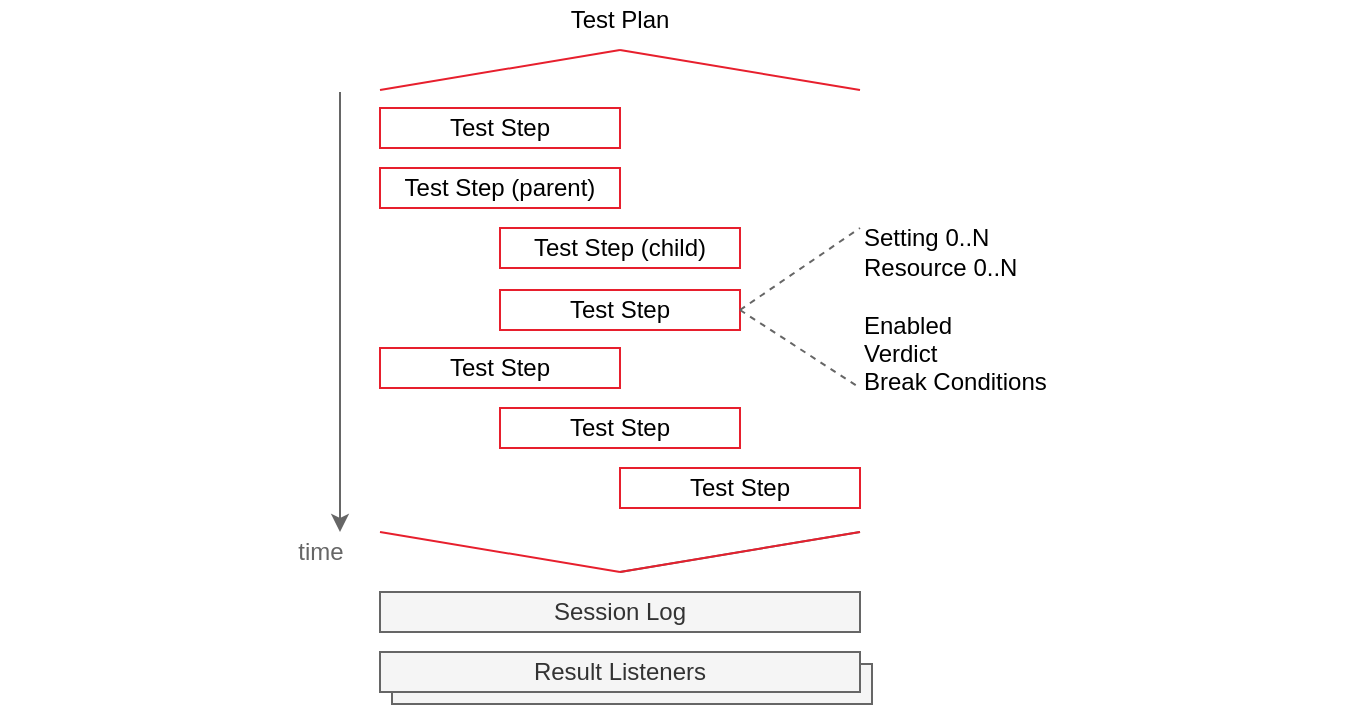 <mxfile version="12.8.8" type="device"><diagram id="__BssJPlB_pRFNjgobM9" name="Page-1"><mxGraphModel dx="1679" dy="682" grid="1" gridSize="10" guides="1" tooltips="1" connect="1" arrows="1" fold="1" page="1" pageScale="1" pageWidth="850" pageHeight="1100" math="0" shadow="0"><root><mxCell id="0"/><mxCell id="1" parent="0"/><mxCell id="PFYzm8Rw9jWJ0zkzp37m-1" value="Test Step (parent)" style="rounded=0;whiteSpace=wrap;html=1;align=center;strokeColor=#E71F2D;" parent="1" vertex="1"><mxGeometry x="160" y="168" width="120" height="20" as="geometry"/></mxCell><mxCell id="PFYzm8Rw9jWJ0zkzp37m-3" value="Test Step (child)" style="rounded=0;whiteSpace=wrap;html=1;align=center;strokeColor=#E71F2D;" parent="1" vertex="1"><mxGeometry x="220" y="198" width="120" height="20" as="geometry"/></mxCell><mxCell id="PFYzm8Rw9jWJ0zkzp37m-12" value="Test Step" style="rounded=0;whiteSpace=wrap;html=1;align=center;strokeColor=#E71F2D;" parent="1" vertex="1"><mxGeometry x="160" y="138" width="120" height="20" as="geometry"/></mxCell><mxCell id="PFYzm8Rw9jWJ0zkzp37m-17" value="Test Step" style="rounded=0;whiteSpace=wrap;html=1;align=center;strokeColor=#E71F2D;" parent="1" vertex="1"><mxGeometry x="220" y="229" width="120" height="20" as="geometry"/></mxCell><mxCell id="PFYzm8Rw9jWJ0zkzp37m-18" value="Test Step" style="rounded=0;whiteSpace=wrap;html=1;align=center;strokeColor=#E71F2D;" parent="1" vertex="1"><mxGeometry x="160" y="258" width="120" height="20" as="geometry"/></mxCell><mxCell id="PFYzm8Rw9jWJ0zkzp37m-19" value="Test Step" style="rounded=0;whiteSpace=wrap;html=1;align=center;strokeColor=#E71F2D;" parent="1" vertex="1"><mxGeometry x="220" y="288" width="120" height="20" as="geometry"/></mxCell><mxCell id="PFYzm8Rw9jWJ0zkzp37m-20" value="Test Step" style="rounded=0;whiteSpace=wrap;html=1;align=center;strokeColor=#E71F2D;" parent="1" vertex="1"><mxGeometry x="280" y="318" width="120" height="20" as="geometry"/></mxCell><mxCell id="PFYzm8Rw9jWJ0zkzp37m-25" value="" style="endArrow=none;html=1;fillColor=#f5f5f5;strokeColor=#666666;dashed=1;align=center;" parent="1" edge="1"><mxGeometry width="50" height="50" relative="1" as="geometry"><mxPoint x="340" y="239" as="sourcePoint"/><mxPoint x="400" y="198" as="targetPoint"/></mxGeometry></mxCell><mxCell id="PFYzm8Rw9jWJ0zkzp37m-26" value="" style="endArrow=none;html=1;fillColor=#f5f5f5;strokeColor=#666666;dashed=1;align=center;" parent="1" edge="1"><mxGeometry width="50" height="50" relative="1" as="geometry"><mxPoint x="340" y="239" as="sourcePoint"/><mxPoint x="400" y="278" as="targetPoint"/></mxGeometry></mxCell><mxCell id="PFYzm8Rw9jWJ0zkzp37m-28" value="&lt;blockquote style=&quot;margin: 0 0 0 40px ; border: none ; padding: 0px&quot;&gt;&lt;/blockquote&gt;&lt;span&gt;Setting 0..N&lt;/span&gt;&lt;br&gt;&lt;span&gt;Resource 0..N&lt;/span&gt;&lt;br&gt;&lt;br&gt;&lt;span&gt;Enabled&lt;br&gt;&lt;/span&gt;&lt;span&gt;Verdict&lt;br&gt;&lt;/span&gt;Break Conditions&lt;br&gt;&lt;blockquote style=&quot;margin: 0 0 0 40px ; border: none ; padding: 0px&quot;&gt;&lt;/blockquote&gt;&lt;div&gt;&lt;/div&gt;" style="rounded=0;whiteSpace=wrap;html=1;align=left;horizontal=1;strokeColor=none;fillColor=none;" parent="1" vertex="1"><mxGeometry x="400" y="198" width="110" height="82" as="geometry"/></mxCell><mxCell id="PFYzm8Rw9jWJ0zkzp37m-38" value="Session Log" style="rounded=0;whiteSpace=wrap;html=1;fillColor=#f5f5f5;strokeColor=#666666;fontColor=#333333;" parent="1" vertex="1"><mxGeometry x="160" y="380" width="240" height="20" as="geometry"/></mxCell><mxCell id="PFYzm8Rw9jWJ0zkzp37m-39" value="" style="rounded=0;whiteSpace=wrap;html=1;fillColor=#f5f5f5;strokeColor=#666666;fontColor=#333333;" parent="1" vertex="1"><mxGeometry x="166" y="416" width="240" height="20" as="geometry"/></mxCell><mxCell id="PFYzm8Rw9jWJ0zkzp37m-40" value="Result Listeners" style="rounded=0;whiteSpace=wrap;html=1;fillColor=#f5f5f5;strokeColor=#666666;fontColor=#333333;" parent="1" vertex="1"><mxGeometry x="160" y="410" width="240" height="20" as="geometry"/></mxCell><mxCell id="PFYzm8Rw9jWJ0zkzp37m-42" value="Test Plan" style="text;html=1;strokeColor=none;fillColor=none;align=center;verticalAlign=middle;whiteSpace=wrap;rounded=0;dashed=1;fontStyle=0" parent="1" vertex="1"><mxGeometry x="225" y="84" width="110" height="20" as="geometry"/></mxCell><mxCell id="PFYzm8Rw9jWJ0zkzp37m-44" value="" style="endArrow=none;html=1;align=center;fillColor=#f5f5f5;strokeColor=#E71F2D;" parent="1" edge="1"><mxGeometry width="50" height="50" relative="1" as="geometry"><mxPoint x="280" y="370" as="sourcePoint"/><mxPoint x="160" y="350" as="targetPoint"/></mxGeometry></mxCell><mxCell id="PFYzm8Rw9jWJ0zkzp37m-45" value="" style="endArrow=none;html=1;align=center;fillColor=#f5f5f5;strokeColor=#666666;" parent="1" edge="1"><mxGeometry width="50" height="50" relative="1" as="geometry"><mxPoint x="280" y="370" as="sourcePoint"/><mxPoint x="400" y="350" as="targetPoint"/></mxGeometry></mxCell><mxCell id="PFYzm8Rw9jWJ0zkzp37m-46" value="" style="endArrow=none;html=1;align=center;fillColor=#f5f5f5;strokeColor=#E71F2D;" parent="1" edge="1"><mxGeometry width="50" height="50" relative="1" as="geometry"><mxPoint x="280" y="109" as="sourcePoint"/><mxPoint x="400" y="129" as="targetPoint"/></mxGeometry></mxCell><mxCell id="PFYzm8Rw9jWJ0zkzp37m-47" value="" style="endArrow=none;html=1;align=center;fillColor=#f5f5f5;strokeColor=#E71F2D;" parent="1" edge="1"><mxGeometry width="50" height="50" relative="1" as="geometry"><mxPoint x="280" y="109" as="sourcePoint"/><mxPoint x="160" y="129" as="targetPoint"/></mxGeometry></mxCell><mxCell id="gTUEwElDYOFGnEIxSAg9-1" value="" style="endArrow=none;html=1;align=center;fillColor=#f5f5f5;strokeColor=#E71F2D;" parent="1" edge="1"><mxGeometry width="50" height="50" relative="1" as="geometry"><mxPoint x="280" y="370.0" as="sourcePoint"/><mxPoint x="400" y="350.0" as="targetPoint"/></mxGeometry></mxCell><mxCell id="gTUEwElDYOFGnEIxSAg9-2" value="" style="endArrow=classic;html=1;strokeColor=#666666;" parent="1" edge="1"><mxGeometry width="50" height="50" relative="1" as="geometry"><mxPoint x="140" y="130" as="sourcePoint"/><mxPoint x="140" y="350" as="targetPoint"/></mxGeometry></mxCell><mxCell id="gTUEwElDYOFGnEIxSAg9-3" value="&lt;font color=&quot;#666666&quot;&gt;time&lt;/font&gt;" style="text;html=1;align=center;verticalAlign=middle;resizable=0;points=[];labelBackgroundColor=#ffffff;" parent="gTUEwElDYOFGnEIxSAg9-2" vertex="1" connectable="0"><mxGeometry x="0.465" y="-2" relative="1" as="geometry"><mxPoint x="-8" y="68.62" as="offset"/></mxGeometry></mxCell><mxCell id="48M2nmcarl5W0CExzH1h-2" value="" style="rounded=0;whiteSpace=wrap;html=1;strokeColor=none;fillColor=none;" vertex="1" parent="1"><mxGeometry x="-30" y="248" width="679.71" height="40" as="geometry"/></mxCell></root></mxGraphModel></diagram></mxfile>